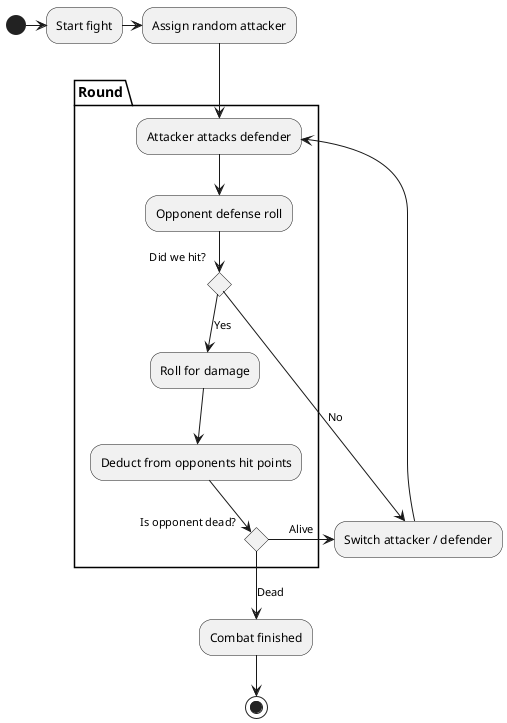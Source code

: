 @startuml
(*) -> "Start fight"
-> "Assign random attacker"

partition Round {
	--> "Attacker attacks defender"
	--> "Opponent defense roll"

	--> if "Did we hit?"
		-->[Yes] "Roll for damage"
		--> "Deduct from opponents hit points"

		--> If "Is opponent dead?" then
}
			-->[Dead] "Combat finished"
			--> (*)

		else
			-right->[Alive] "Switch attacker / defender"
			-left-> "Attacker attacks defender"
		endif
	else
		-down->[No] "Switch attacker / defender"
	endif

@enduml